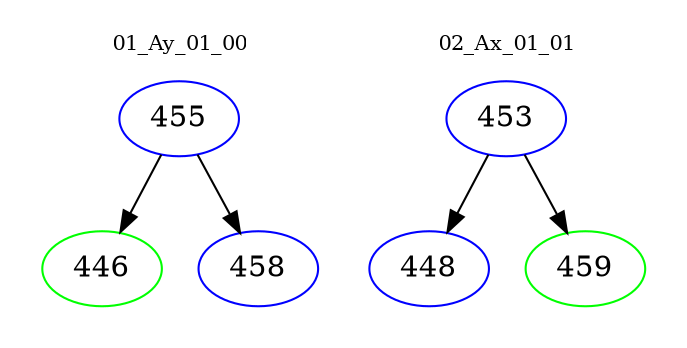 digraph{
subgraph cluster_0 {
color = white
label = "01_Ay_01_00";
fontsize=10;
T0_455 [label="455", color="blue"]
T0_455 -> T0_446 [color="black"]
T0_446 [label="446", color="green"]
T0_455 -> T0_458 [color="black"]
T0_458 [label="458", color="blue"]
}
subgraph cluster_1 {
color = white
label = "02_Ax_01_01";
fontsize=10;
T1_453 [label="453", color="blue"]
T1_453 -> T1_448 [color="black"]
T1_448 [label="448", color="blue"]
T1_453 -> T1_459 [color="black"]
T1_459 [label="459", color="green"]
}
}
